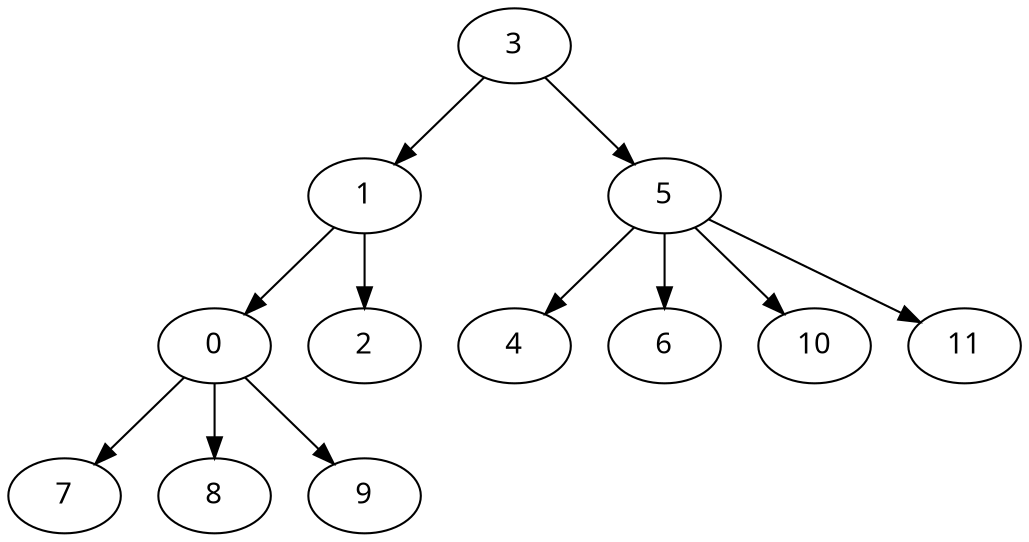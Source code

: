 digraph arbre {
    node [fontname="Courrier"];
    0 [label="0"];
    1 [label="1"];
    2 [label="2"];
    3 [label="3"];
    4 [label="4"];
    5 [label="5"];

    6 [label="6"];
    7 [label="7"];
    8 [label="8"];

    9 [label="9"];
    10 [label="10"];
    11 [label="11"];

    3 -> 5;
    3 -> 1;

    1 -> 2;
    1 -> 0;

    0 -> 7;
    0 -> 8;
    0 -> 9;

    5 -> 10;
    5 -> 11;
    5 -> 6;
    5 -> 4;
}
